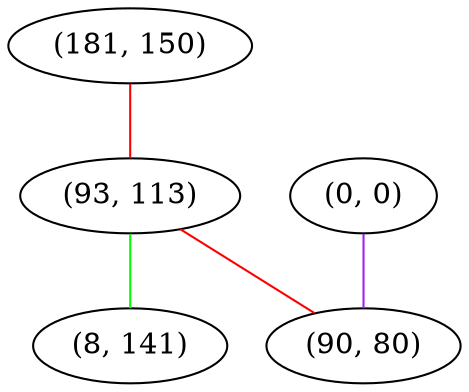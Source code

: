graph "" {
"(181, 150)";
"(93, 113)";
"(0, 0)";
"(8, 141)";
"(90, 80)";
"(181, 150)" -- "(93, 113)"  [color=red, key=0, weight=1];
"(93, 113)" -- "(90, 80)"  [color=red, key=0, weight=1];
"(93, 113)" -- "(8, 141)"  [color=green, key=0, weight=2];
"(0, 0)" -- "(90, 80)"  [color=purple, key=0, weight=4];
}
